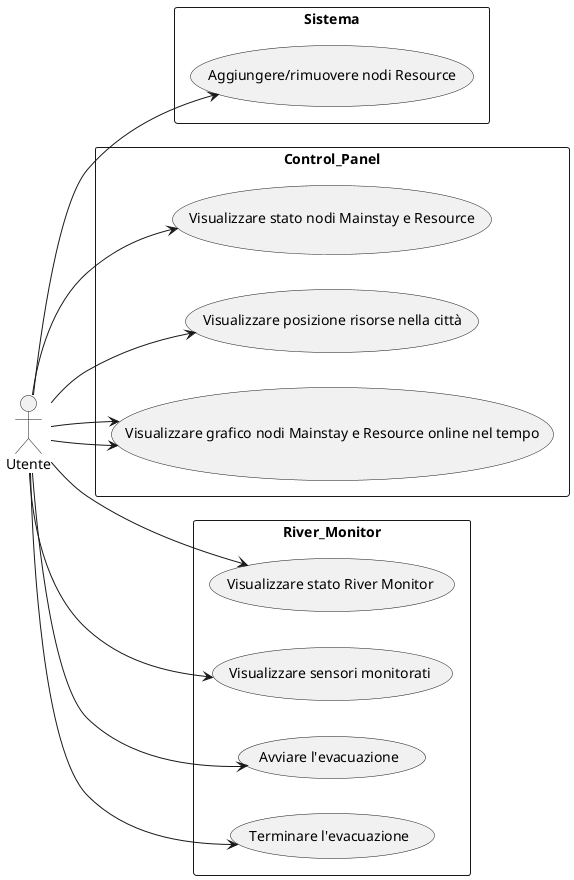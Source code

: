 @startuml
left to right direction
actor Utente as user

rectangle Sistema{
    usecase "Aggiungere/rimuovere nodi Resource" as UC1
}

rectangle Control_Panel{
    usecase "Visualizzare stato nodi Mainstay e Resource" as UC2
    usecase "Visualizzare posizione risorse nella città" as UC3
    usecase "Visualizzare grafico nodi Mainstay e Resource online nel tempo" as UC4
}

rectangle River_Monitor{
    usecase "Visualizzare stato River Monitor" as UC5
    usecase "Visualizzare sensori monitorati" as UC6
    usecase "Avviare l'evacuazione" as UC7
    usecase "Terminare l'evacuazione" as UC8
}

user --> UC1
user --> UC2
user --> UC3
user --> UC4
user --> UC4
user --> UC5
user --> UC6
user --> UC7
user --> UC8
@enduml